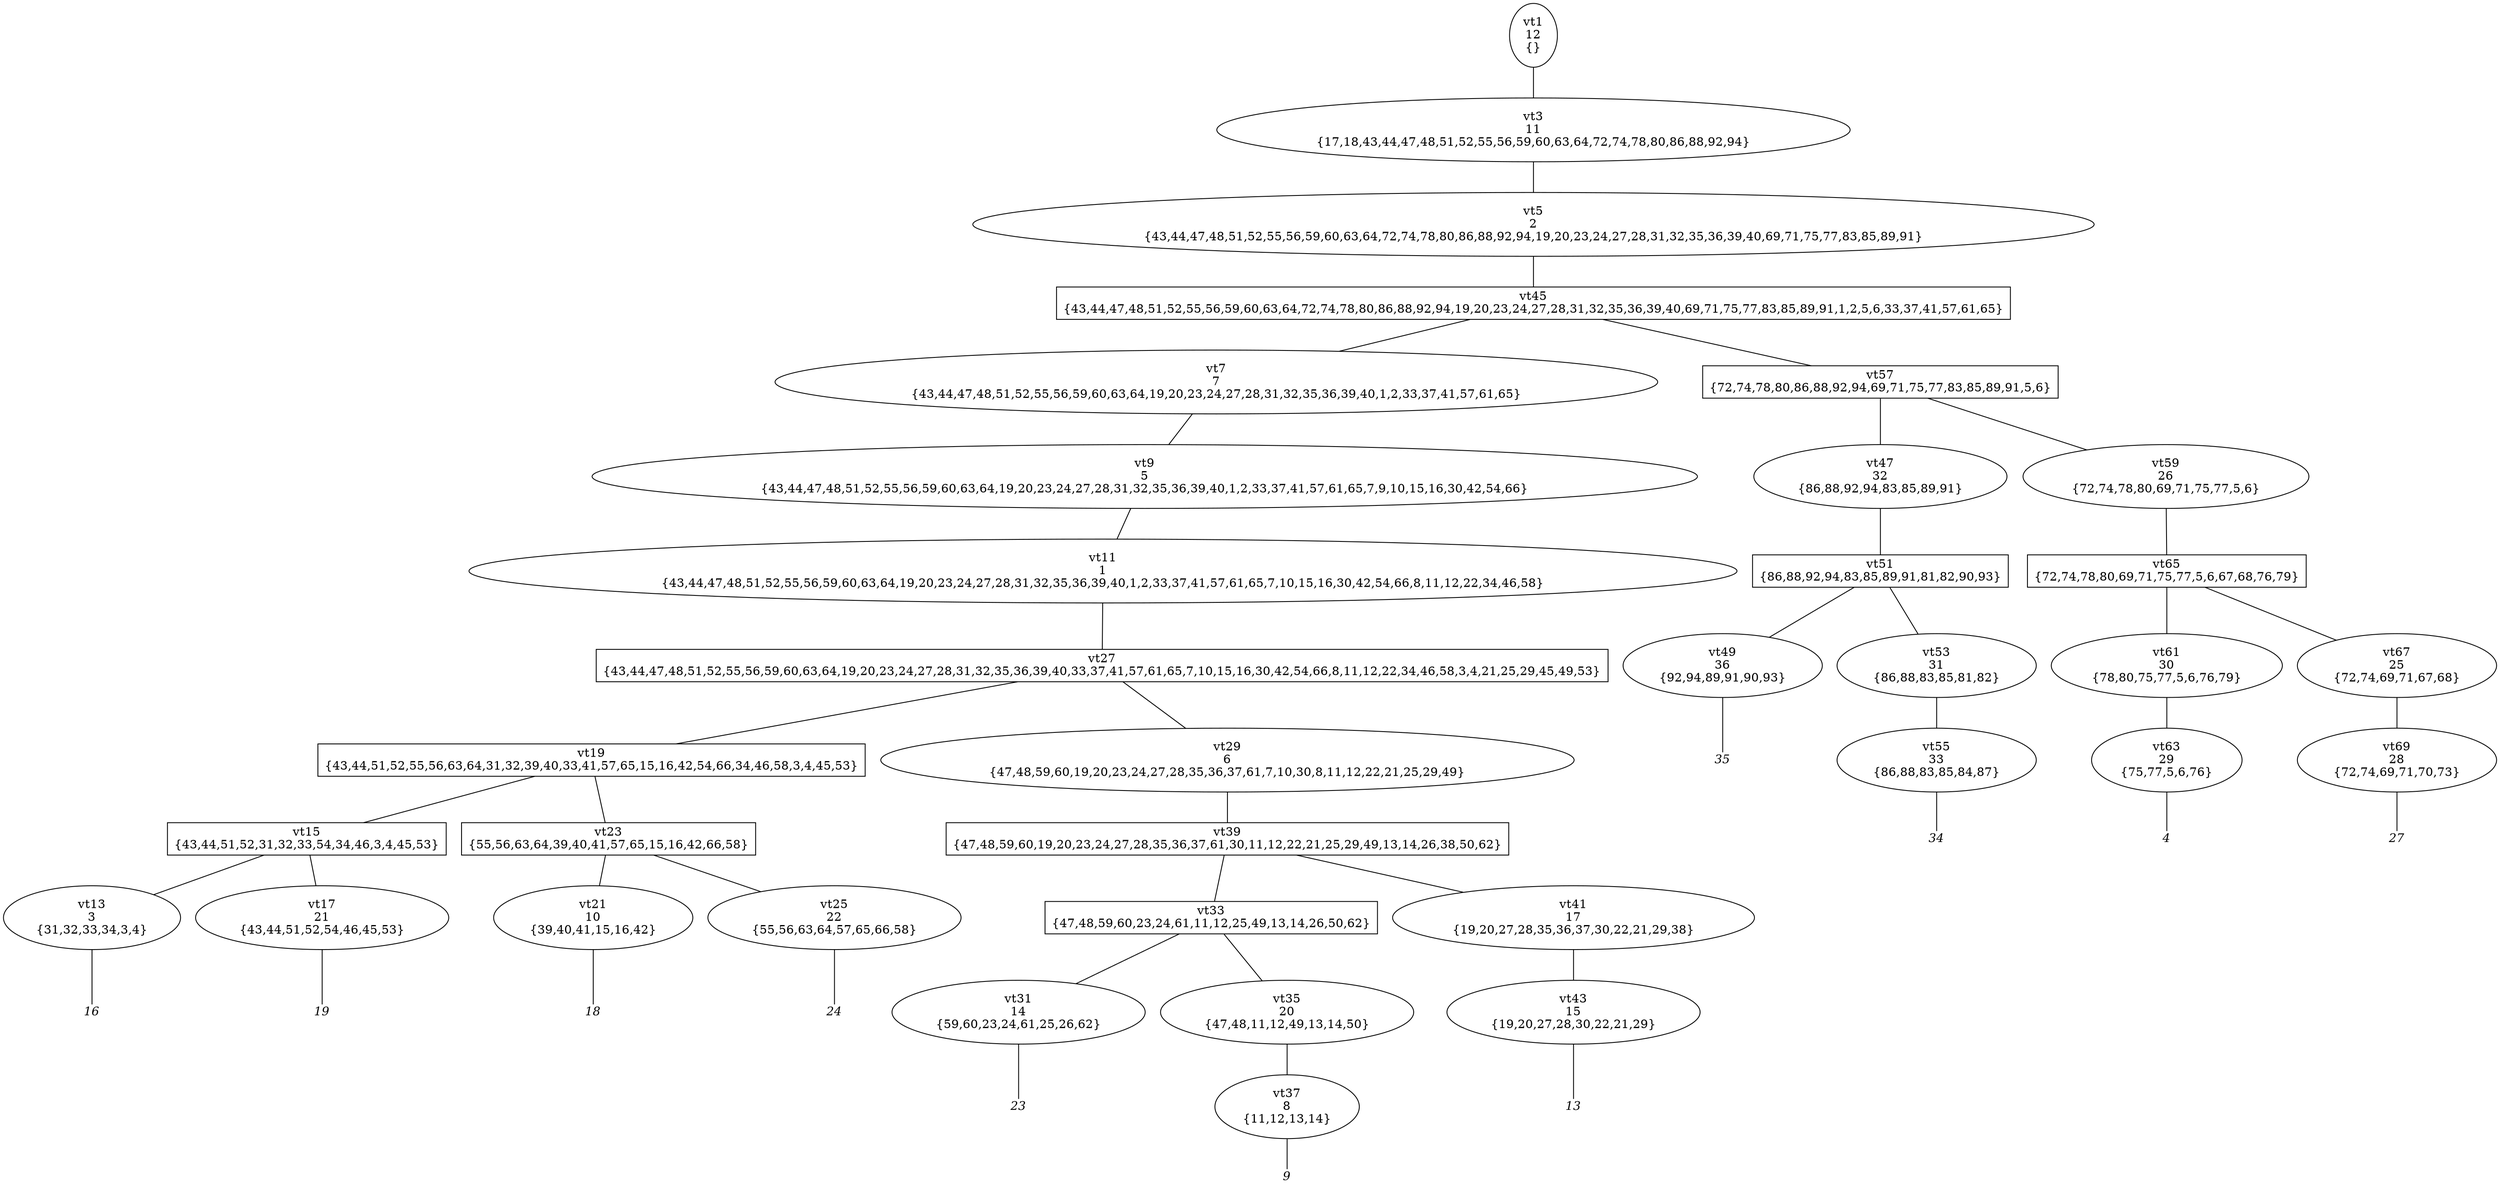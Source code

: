 
digraph vtree {

overlap=false

n1 [label="vt1
12
{}",shape="ellipse"]; 
n3 [label="vt3
11
{17,18,43,44,47,48,51,52,55,56,59,60,63,64,72,74,78,80,86,88,92,94}",shape="ellipse"]; 
n5 [label="vt5
2
{43,44,47,48,51,52,55,56,59,60,63,64,72,74,78,80,86,88,92,94,19,20,23,24,27,28,31,32,35,36,39,40,69,71,75,77,83,85,89,91}",shape="ellipse"]; 
n45 [label="vt45
{43,44,47,48,51,52,55,56,59,60,63,64,72,74,78,80,86,88,92,94,19,20,23,24,27,28,31,32,35,36,39,40,69,71,75,77,83,85,89,91,1,2,5,6,33,37,41,57,61,65}",shape="box"]; 
n7 [label="vt7
7
{43,44,47,48,51,52,55,56,59,60,63,64,19,20,23,24,27,28,31,32,35,36,39,40,1,2,33,37,41,57,61,65}",shape="ellipse"]; 
n9 [label="vt9
5
{43,44,47,48,51,52,55,56,59,60,63,64,19,20,23,24,27,28,31,32,35,36,39,40,1,2,33,37,41,57,61,65,7,9,10,15,16,30,42,54,66}",shape="ellipse"]; 
n11 [label="vt11
1
{43,44,47,48,51,52,55,56,59,60,63,64,19,20,23,24,27,28,31,32,35,36,39,40,1,2,33,37,41,57,61,65,7,10,15,16,30,42,54,66,8,11,12,22,34,46,58}",shape="ellipse"]; 
n27 [label="vt27
{43,44,47,48,51,52,55,56,59,60,63,64,19,20,23,24,27,28,31,32,35,36,39,40,33,37,41,57,61,65,7,10,15,16,30,42,54,66,8,11,12,22,34,46,58,3,4,21,25,29,45,49,53}",shape="box"]; 
n19 [label="vt19
{43,44,51,52,55,56,63,64,31,32,39,40,33,41,57,65,15,16,42,54,66,34,46,58,3,4,45,53}",shape="box"]; 
n15 [label="vt15
{43,44,51,52,31,32,33,54,34,46,3,4,45,53}",shape="box"]; 
n13 [label="vt13
3
{31,32,33,34,3,4}",shape="ellipse"]; 
n14 [label="16",fontname="Times-Italic",fontsize=14,shape=plaintext,fixedsize=true,width=.25,height=.25]; 
n17 [label="vt17
21
{43,44,51,52,54,46,45,53}",shape="ellipse"]; 
n18 [label="19",fontname="Times-Italic",fontsize=14,shape=plaintext,fixedsize=true,width=.25,height=.25]; 
n23 [label="vt23
{55,56,63,64,39,40,41,57,65,15,16,42,66,58}",shape="box"]; 
n21 [label="vt21
10
{39,40,41,15,16,42}",shape="ellipse"]; 
n22 [label="18",fontname="Times-Italic",fontsize=14,shape=plaintext,fixedsize=true,width=.25,height=.25]; 
n25 [label="vt25
22
{55,56,63,64,57,65,66,58}",shape="ellipse"]; 
n26 [label="24",fontname="Times-Italic",fontsize=14,shape=plaintext,fixedsize=true,width=.25,height=.25]; 
n29 [label="vt29
6
{47,48,59,60,19,20,23,24,27,28,35,36,37,61,7,10,30,8,11,12,22,21,25,29,49}",shape="ellipse"]; 
n39 [label="vt39
{47,48,59,60,19,20,23,24,27,28,35,36,37,61,30,11,12,22,21,25,29,49,13,14,26,38,50,62}",shape="box"]; 
n33 [label="vt33
{47,48,59,60,23,24,61,11,12,25,49,13,14,26,50,62}",shape="box"]; 
n31 [label="vt31
14
{59,60,23,24,61,25,26,62}",shape="ellipse"]; 
n32 [label="23",fontname="Times-Italic",fontsize=14,shape=plaintext,fixedsize=true,width=.25,height=.25]; 
n35 [label="vt35
20
{47,48,11,12,49,13,14,50}",shape="ellipse"]; 
n37 [label="vt37
8
{11,12,13,14}",shape="ellipse"]; 
n38 [label="9",fontname="Times-Italic",fontsize=14,shape=plaintext,fixedsize=true,width=.25,height=.25]; 
n41 [label="vt41
17
{19,20,27,28,35,36,37,30,22,21,29,38}",shape="ellipse"]; 
n43 [label="vt43
15
{19,20,27,28,30,22,21,29}",shape="ellipse"]; 
n44 [label="13",fontname="Times-Italic",fontsize=14,shape=plaintext,fixedsize=true,width=.25,height=.25]; 
n57 [label="vt57
{72,74,78,80,86,88,92,94,69,71,75,77,83,85,89,91,5,6}",shape="box"]; 
n47 [label="vt47
32
{86,88,92,94,83,85,89,91}",shape="ellipse"]; 
n51 [label="vt51
{86,88,92,94,83,85,89,91,81,82,90,93}",shape="box"]; 
n49 [label="vt49
36
{92,94,89,91,90,93}",shape="ellipse"]; 
n50 [label="35",fontname="Times-Italic",fontsize=14,shape=plaintext,fixedsize=true,width=.25,height=.25]; 
n53 [label="vt53
31
{86,88,83,85,81,82}",shape="ellipse"]; 
n55 [label="vt55
33
{86,88,83,85,84,87}",shape="ellipse"]; 
n56 [label="34",fontname="Times-Italic",fontsize=14,shape=plaintext,fixedsize=true,width=.25,height=.25]; 
n59 [label="vt59
26
{72,74,78,80,69,71,75,77,5,6}",shape="ellipse"]; 
n65 [label="vt65
{72,74,78,80,69,71,75,77,5,6,67,68,76,79}",shape="box"]; 
n61 [label="vt61
30
{78,80,75,77,5,6,76,79}",shape="ellipse"]; 
n63 [label="vt63
29
{75,77,5,6,76}",shape="ellipse"]; 
n64 [label="4",fontname="Times-Italic",fontsize=14,shape=plaintext,fixedsize=true,width=.25,height=.25]; 
n67 [label="vt67
25
{72,74,69,71,67,68}",shape="ellipse"]; 
n69 [label="vt69
28
{72,74,69,71,70,73}",shape="ellipse"]; 
n70 [label="27",fontname="Times-Italic",fontsize=14,shape=plaintext,fixedsize=true,width=.25,height=.25]; 
n1->n3 [arrowhead=none];
n3->n5 [arrowhead=none];
n5->n45 [arrowhead=none];
n45->n7 [arrowhead=none];
n7->n9 [arrowhead=none];
n9->n11 [arrowhead=none];
n11->n27 [arrowhead=none];
n27->n19 [arrowhead=none];
n19->n15 [arrowhead=none];
n15->n13 [arrowhead=none];
n13->n14 [arrowhead=none];
n15->n17 [arrowhead=none];
n17->n18 [arrowhead=none];
n19->n23 [arrowhead=none];
n23->n21 [arrowhead=none];
n21->n22 [arrowhead=none];
n23->n25 [arrowhead=none];
n25->n26 [arrowhead=none];
n27->n29 [arrowhead=none];
n29->n39 [arrowhead=none];
n39->n33 [arrowhead=none];
n33->n31 [arrowhead=none];
n31->n32 [arrowhead=none];
n33->n35 [arrowhead=none];
n35->n37 [arrowhead=none];
n37->n38 [arrowhead=none];
n39->n41 [arrowhead=none];
n41->n43 [arrowhead=none];
n43->n44 [arrowhead=none];
n45->n57 [arrowhead=none];
n57->n47 [arrowhead=none];
n47->n51 [arrowhead=none];
n51->n49 [arrowhead=none];
n49->n50 [arrowhead=none];
n51->n53 [arrowhead=none];
n53->n55 [arrowhead=none];
n55->n56 [arrowhead=none];
n57->n59 [arrowhead=none];
n59->n65 [arrowhead=none];
n65->n61 [arrowhead=none];
n61->n63 [arrowhead=none];
n63->n64 [arrowhead=none];
n65->n67 [arrowhead=none];
n67->n69 [arrowhead=none];
n69->n70 [arrowhead=none];


}